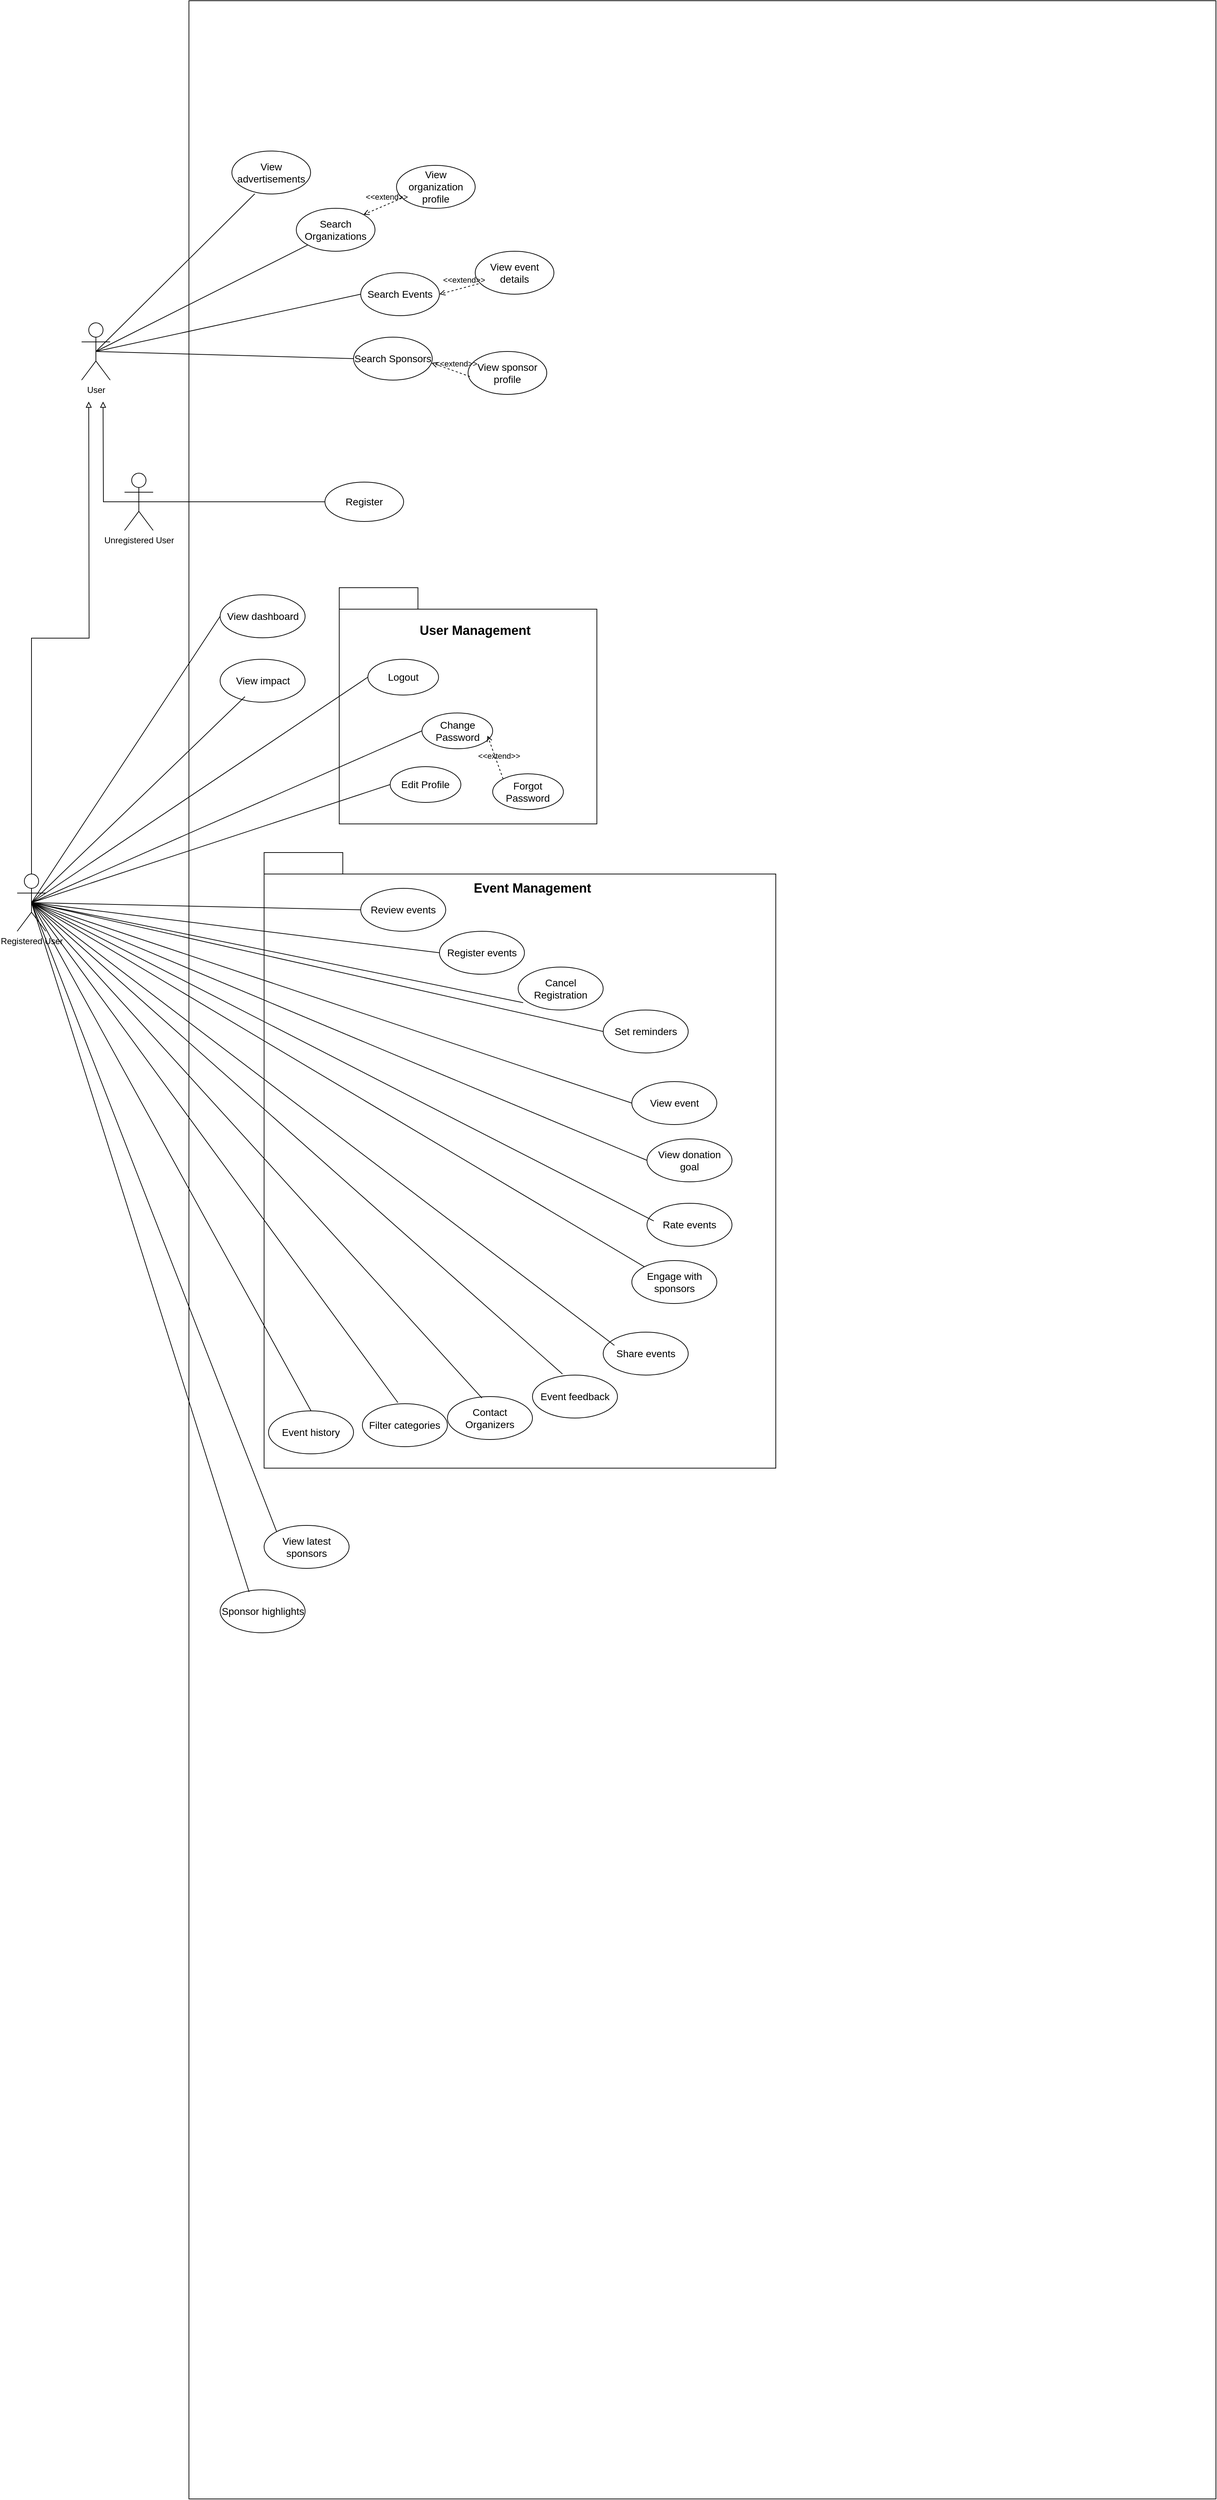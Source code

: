 <mxfile version="24.6.4" type="github">
  <diagram name="Page-1" id="Twm9W9HTtbM4XkpbnREE">
    <mxGraphModel dx="4097" dy="3383" grid="1" gridSize="10" guides="1" tooltips="1" connect="1" arrows="1" fold="1" page="1" pageScale="1" pageWidth="850" pageHeight="1100" math="0" shadow="0">
      <root>
        <mxCell id="0" />
        <mxCell id="1" parent="0" />
        <mxCell id="WttHLfRJtksVpFeQmQ0g-1" value="" style="rounded=0;whiteSpace=wrap;html=1;" vertex="1" parent="1">
          <mxGeometry x="920" y="-330" width="1435" height="3490" as="geometry" />
        </mxCell>
        <mxCell id="WttHLfRJtksVpFeQmQ0g-2" value="User" style="shape=umlActor;verticalLabelPosition=bottom;verticalAlign=top;html=1;outlineConnect=0;" vertex="1" parent="1">
          <mxGeometry x="770" y="120" width="40" height="80" as="geometry" />
        </mxCell>
        <mxCell id="WttHLfRJtksVpFeQmQ0g-6" style="edgeStyle=orthogonalEdgeStyle;rounded=0;orthogonalLoop=1;jettySize=auto;html=1;exitX=0.5;exitY=0.5;exitDx=0;exitDy=0;exitPerimeter=0;endArrow=block;endFill=0;" edge="1" parent="1" source="WttHLfRJtksVpFeQmQ0g-3">
          <mxGeometry relative="1" as="geometry">
            <mxPoint x="800" y="230" as="targetPoint" />
          </mxGeometry>
        </mxCell>
        <mxCell id="WttHLfRJtksVpFeQmQ0g-3" value="Unregistered User&lt;div&gt;&lt;br&gt;&lt;/div&gt;" style="shape=umlActor;verticalLabelPosition=bottom;verticalAlign=top;html=1;outlineConnect=0;" vertex="1" parent="1">
          <mxGeometry x="830" y="330" width="40" height="80" as="geometry" />
        </mxCell>
        <mxCell id="WttHLfRJtksVpFeQmQ0g-4" value="&lt;font style=&quot;font-size: 14px;&quot;&gt;Register&lt;/font&gt;" style="ellipse;whiteSpace=wrap;html=1;" vertex="1" parent="1">
          <mxGeometry x="1110" y="342.5" width="110" height="55" as="geometry" />
        </mxCell>
        <mxCell id="WttHLfRJtksVpFeQmQ0g-5" value="" style="endArrow=none;html=1;rounded=0;entryX=0;entryY=0.5;entryDx=0;entryDy=0;exitX=0.5;exitY=0.5;exitDx=0;exitDy=0;exitPerimeter=0;" edge="1" parent="1" source="WttHLfRJtksVpFeQmQ0g-3" target="WttHLfRJtksVpFeQmQ0g-4">
          <mxGeometry width="50" height="50" relative="1" as="geometry">
            <mxPoint x="930" y="440" as="sourcePoint" />
            <mxPoint x="1150" y="440" as="targetPoint" />
          </mxGeometry>
        </mxCell>
        <mxCell id="WttHLfRJtksVpFeQmQ0g-7" value="&lt;span style=&quot;font-size: 14px;&quot;&gt;Search Organizations&lt;/span&gt;" style="ellipse;whiteSpace=wrap;html=1;" vertex="1" parent="1">
          <mxGeometry x="1070" y="-40" width="110" height="60" as="geometry" />
        </mxCell>
        <mxCell id="WttHLfRJtksVpFeQmQ0g-8" value="&lt;span style=&quot;font-size: 14px;&quot;&gt;Search Events&lt;/span&gt;" style="ellipse;whiteSpace=wrap;html=1;" vertex="1" parent="1">
          <mxGeometry x="1160" y="50" width="110" height="60" as="geometry" />
        </mxCell>
        <mxCell id="WttHLfRJtksVpFeQmQ0g-9" value="&lt;span style=&quot;font-size: 14px;&quot;&gt;Search Sponsors&lt;/span&gt;" style="ellipse;whiteSpace=wrap;html=1;" vertex="1" parent="1">
          <mxGeometry x="1150" y="140" width="110" height="60" as="geometry" />
        </mxCell>
        <mxCell id="WttHLfRJtksVpFeQmQ0g-10" value="&lt;span style=&quot;font-size: 14px;&quot;&gt;View advertisements&lt;/span&gt;" style="ellipse;whiteSpace=wrap;html=1;" vertex="1" parent="1">
          <mxGeometry x="980" y="-120" width="110" height="60" as="geometry" />
        </mxCell>
        <mxCell id="WttHLfRJtksVpFeQmQ0g-11" value="&lt;span style=&quot;font-size: 14px;&quot;&gt;View event details&lt;/span&gt;" style="ellipse;whiteSpace=wrap;html=1;" vertex="1" parent="1">
          <mxGeometry x="1320" y="20" width="110" height="60" as="geometry" />
        </mxCell>
        <mxCell id="WttHLfRJtksVpFeQmQ0g-12" value="&lt;span style=&quot;font-size: 14px;&quot;&gt;View sponsor profile&lt;/span&gt;" style="ellipse;whiteSpace=wrap;html=1;" vertex="1" parent="1">
          <mxGeometry x="1310" y="160" width="110" height="60" as="geometry" />
        </mxCell>
        <mxCell id="WttHLfRJtksVpFeQmQ0g-13" value="&lt;span style=&quot;font-size: 14px;&quot;&gt;View organization profile&lt;/span&gt;" style="ellipse;whiteSpace=wrap;html=1;" vertex="1" parent="1">
          <mxGeometry x="1210" y="-100" width="110" height="60" as="geometry" />
        </mxCell>
        <mxCell id="WttHLfRJtksVpFeQmQ0g-14" value="" style="endArrow=none;html=1;rounded=0;entryX=0;entryY=0.5;entryDx=0;entryDy=0;exitX=0.5;exitY=0.5;exitDx=0;exitDy=0;exitPerimeter=0;" edge="1" parent="1" source="WttHLfRJtksVpFeQmQ0g-2" target="WttHLfRJtksVpFeQmQ0g-9">
          <mxGeometry width="50" height="50" relative="1" as="geometry">
            <mxPoint x="820" y="260" as="sourcePoint" />
            <mxPoint x="1080" y="260" as="targetPoint" />
          </mxGeometry>
        </mxCell>
        <mxCell id="WttHLfRJtksVpFeQmQ0g-15" value="" style="endArrow=none;html=1;rounded=0;entryX=0;entryY=0.5;entryDx=0;entryDy=0;exitX=0.5;exitY=0.5;exitDx=0;exitDy=0;exitPerimeter=0;" edge="1" parent="1" source="WttHLfRJtksVpFeQmQ0g-2" target="WttHLfRJtksVpFeQmQ0g-8">
          <mxGeometry width="50" height="50" relative="1" as="geometry">
            <mxPoint x="760" y="80" as="sourcePoint" />
            <mxPoint x="1120" y="90" as="targetPoint" />
          </mxGeometry>
        </mxCell>
        <mxCell id="WttHLfRJtksVpFeQmQ0g-16" value="" style="endArrow=none;html=1;rounded=0;entryX=0;entryY=1;entryDx=0;entryDy=0;exitX=0.5;exitY=0.5;exitDx=0;exitDy=0;exitPerimeter=0;" edge="1" parent="1" source="WttHLfRJtksVpFeQmQ0g-2" target="WttHLfRJtksVpFeQmQ0g-7">
          <mxGeometry width="50" height="50" relative="1" as="geometry">
            <mxPoint x="460" y="60" as="sourcePoint" />
            <mxPoint x="830" y="-20" as="targetPoint" />
          </mxGeometry>
        </mxCell>
        <mxCell id="WttHLfRJtksVpFeQmQ0g-17" value="" style="endArrow=none;html=1;rounded=0;entryX=0.291;entryY=0.996;entryDx=0;entryDy=0;exitX=0.5;exitY=0.5;exitDx=0;exitDy=0;exitPerimeter=0;entryPerimeter=0;" edge="1" parent="1" source="WttHLfRJtksVpFeQmQ0g-2" target="WttHLfRJtksVpFeQmQ0g-10">
          <mxGeometry width="50" height="50" relative="1" as="geometry">
            <mxPoint x="470" y="89" as="sourcePoint" />
            <mxPoint x="766" y="-60" as="targetPoint" />
          </mxGeometry>
        </mxCell>
        <mxCell id="WttHLfRJtksVpFeQmQ0g-18" value="&amp;lt;&amp;lt;extend&amp;gt;&amp;gt;" style="html=1;verticalAlign=bottom;labelBackgroundColor=none;endArrow=open;endFill=0;dashed=1;rounded=0;exitX=0.023;exitY=0.583;exitDx=0;exitDy=0;entryX=0.991;entryY=0.6;entryDx=0;entryDy=0;entryPerimeter=0;exitPerimeter=0;" edge="1" parent="1" source="WttHLfRJtksVpFeQmQ0g-12" target="WttHLfRJtksVpFeQmQ0g-9">
          <mxGeometry x="-0.264" y="-2" width="160" relative="1" as="geometry">
            <mxPoint x="1220" y="310" as="sourcePoint" />
            <mxPoint x="1198" y="250" as="targetPoint" />
            <mxPoint as="offset" />
          </mxGeometry>
        </mxCell>
        <mxCell id="WttHLfRJtksVpFeQmQ0g-19" value="&amp;lt;&amp;lt;extend&amp;gt;&amp;gt;" style="html=1;verticalAlign=bottom;labelBackgroundColor=none;endArrow=open;endFill=0;dashed=1;rounded=0;exitX=0.041;exitY=0.758;exitDx=0;exitDy=0;entryX=1;entryY=0.5;entryDx=0;entryDy=0;exitPerimeter=0;" edge="1" parent="1" source="WttHLfRJtksVpFeQmQ0g-11" target="WttHLfRJtksVpFeQmQ0g-8">
          <mxGeometry x="-0.264" y="-2" width="160" relative="1" as="geometry">
            <mxPoint x="1329" y="139" as="sourcePoint" />
            <mxPoint x="1275" y="120" as="targetPoint" />
            <mxPoint as="offset" />
          </mxGeometry>
        </mxCell>
        <mxCell id="WttHLfRJtksVpFeQmQ0g-20" value="&amp;lt;&amp;lt;extend&amp;gt;&amp;gt;" style="html=1;verticalAlign=bottom;labelBackgroundColor=none;endArrow=open;endFill=0;dashed=1;rounded=0;exitX=0.064;exitY=0.767;exitDx=0;exitDy=0;entryX=1;entryY=0;entryDx=0;entryDy=0;exitPerimeter=0;" edge="1" parent="1" source="WttHLfRJtksVpFeQmQ0g-13" target="WttHLfRJtksVpFeQmQ0g-7">
          <mxGeometry x="-0.264" y="-2" width="160" relative="1" as="geometry">
            <mxPoint x="1255" y="20" as="sourcePoint" />
            <mxPoint x="1200" y="35" as="targetPoint" />
            <mxPoint as="offset" />
          </mxGeometry>
        </mxCell>
        <mxCell id="WttHLfRJtksVpFeQmQ0g-22" style="edgeStyle=orthogonalEdgeStyle;rounded=0;orthogonalLoop=1;jettySize=auto;html=1;exitX=0.5;exitY=0;exitDx=0;exitDy=0;exitPerimeter=0;endArrow=block;endFill=0;" edge="1" parent="1" source="WttHLfRJtksVpFeQmQ0g-21">
          <mxGeometry relative="1" as="geometry">
            <mxPoint x="780" y="230" as="targetPoint" />
          </mxGeometry>
        </mxCell>
        <mxCell id="WttHLfRJtksVpFeQmQ0g-21" value="&lt;div&gt;Registered User&lt;/div&gt;" style="shape=umlActor;verticalLabelPosition=bottom;verticalAlign=top;html=1;outlineConnect=0;" vertex="1" parent="1">
          <mxGeometry x="680" y="890" width="40" height="80" as="geometry" />
        </mxCell>
        <mxCell id="WttHLfRJtksVpFeQmQ0g-23" value="" style="shape=folder;fontStyle=1;tabWidth=110;tabHeight=30;tabPosition=left;html=1;boundedLbl=1;labelInHeader=1;container=0;collapsible=0;whiteSpace=wrap;" vertex="1" parent="1">
          <mxGeometry x="1130" y="490" width="360" height="330" as="geometry" />
        </mxCell>
        <mxCell id="WttHLfRJtksVpFeQmQ0g-24" value="&lt;b style=&quot;font-size: 18px;&quot;&gt;User Management&lt;/b&gt;" style="html=1;strokeColor=none;resizeWidth=1;resizeHeight=1;fillColor=none;part=1;connectable=0;allowArrows=0;deletable=0;whiteSpace=wrap;" vertex="1" parent="1">
          <mxGeometry x="1070" y="520" width="500" as="geometry">
            <mxPoint y="30" as="offset" />
          </mxGeometry>
        </mxCell>
        <mxCell id="WttHLfRJtksVpFeQmQ0g-25" value="&lt;font style=&quot;font-size: 14px;&quot;&gt;Logout&lt;/font&gt;" style="ellipse;whiteSpace=wrap;html=1;" vertex="1" parent="1">
          <mxGeometry x="1170.004" y="590" width="98.814" height="50" as="geometry" />
        </mxCell>
        <mxCell id="WttHLfRJtksVpFeQmQ0g-26" value="&lt;font style=&quot;font-size: 14px;&quot;&gt;Change Password&lt;/font&gt;" style="ellipse;whiteSpace=wrap;html=1;" vertex="1" parent="1">
          <mxGeometry x="1245.591" y="664.998" width="98.814" height="50" as="geometry" />
        </mxCell>
        <mxCell id="WttHLfRJtksVpFeQmQ0g-27" value="&lt;font style=&quot;font-size: 14px;&quot;&gt;Edit Profile&lt;/font&gt;" style="ellipse;whiteSpace=wrap;html=1;" vertex="1" parent="1">
          <mxGeometry x="1201.184" y="739.998" width="98.814" height="50" as="geometry" />
        </mxCell>
        <mxCell id="WttHLfRJtksVpFeQmQ0g-28" value="&lt;font style=&quot;font-size: 14px;&quot;&gt;Forgot Password&lt;/font&gt;" style="ellipse;whiteSpace=wrap;html=1;" vertex="1" parent="1">
          <mxGeometry x="1344.406" y="749.995" width="98.814" height="50" as="geometry" />
        </mxCell>
        <mxCell id="WttHLfRJtksVpFeQmQ0g-29" value="&amp;lt;&amp;lt;extend&amp;gt;&amp;gt;" style="html=1;verticalAlign=bottom;labelBackgroundColor=none;endArrow=open;endFill=0;dashed=1;rounded=0;exitX=0;exitY=0;exitDx=0;exitDy=0;entryX=0.927;entryY=0.634;entryDx=0;entryDy=0;entryPerimeter=0;" edge="1" parent="1" source="WttHLfRJtksVpFeQmQ0g-28" target="WttHLfRJtksVpFeQmQ0g-26">
          <mxGeometry x="-0.264" y="-2" width="160" relative="1" as="geometry">
            <mxPoint x="1960" y="680" as="sourcePoint" />
            <mxPoint x="1760" y="410" as="targetPoint" />
            <mxPoint as="offset" />
          </mxGeometry>
        </mxCell>
        <mxCell id="WttHLfRJtksVpFeQmQ0g-30" value="" style="endArrow=none;html=1;rounded=0;entryX=0;entryY=0.5;entryDx=0;entryDy=0;exitX=0.5;exitY=0.5;exitDx=0;exitDy=0;exitPerimeter=0;" edge="1" parent="1" source="WttHLfRJtksVpFeQmQ0g-21" target="WttHLfRJtksVpFeQmQ0g-25">
          <mxGeometry width="50" height="50" relative="1" as="geometry">
            <mxPoint x="780" y="520" as="sourcePoint" />
            <mxPoint x="1040" y="520" as="targetPoint" />
          </mxGeometry>
        </mxCell>
        <mxCell id="WttHLfRJtksVpFeQmQ0g-31" value="" style="endArrow=none;html=1;rounded=0;entryX=0;entryY=0.5;entryDx=0;entryDy=0;exitX=0.5;exitY=0.5;exitDx=0;exitDy=0;exitPerimeter=0;" edge="1" parent="1" source="WttHLfRJtksVpFeQmQ0g-21" target="WttHLfRJtksVpFeQmQ0g-26">
          <mxGeometry width="50" height="50" relative="1" as="geometry">
            <mxPoint x="600" y="690" as="sourcePoint" />
            <mxPoint x="1070" y="755" as="targetPoint" />
          </mxGeometry>
        </mxCell>
        <mxCell id="WttHLfRJtksVpFeQmQ0g-32" value="" style="endArrow=none;html=1;rounded=0;entryX=0;entryY=0.5;entryDx=0;entryDy=0;exitX=0.5;exitY=0.5;exitDx=0;exitDy=0;exitPerimeter=0;" edge="1" parent="1" source="WttHLfRJtksVpFeQmQ0g-21" target="WttHLfRJtksVpFeQmQ0g-27">
          <mxGeometry width="50" height="50" relative="1" as="geometry">
            <mxPoint x="517" y="665" as="sourcePoint" />
            <mxPoint x="1063" y="805" as="targetPoint" />
          </mxGeometry>
        </mxCell>
        <mxCell id="WttHLfRJtksVpFeQmQ0g-36" value="&lt;font style=&quot;font-size: 14px;&quot;&gt;View dashboard&lt;/font&gt;" style="ellipse;whiteSpace=wrap;html=1;" vertex="1" parent="1">
          <mxGeometry x="963.54" y="500" width="118.82" height="60" as="geometry" />
        </mxCell>
        <mxCell id="WttHLfRJtksVpFeQmQ0g-50" value="" style="shape=folder;fontStyle=1;tabWidth=110;tabHeight=30;tabPosition=left;html=1;boundedLbl=1;labelInHeader=1;container=0;collapsible=0;whiteSpace=wrap;" vertex="1" parent="1">
          <mxGeometry x="1025" y="860" width="715" height="860" as="geometry" />
        </mxCell>
        <mxCell id="WttHLfRJtksVpFeQmQ0g-33" value="&lt;font style=&quot;font-size: 14px;&quot;&gt;Set reminders&lt;/font&gt;" style="ellipse;whiteSpace=wrap;html=1;" vertex="1" parent="1">
          <mxGeometry x="1498.82" y="1080" width="118.82" height="60" as="geometry" />
        </mxCell>
        <mxCell id="WttHLfRJtksVpFeQmQ0g-34" value="&lt;font style=&quot;font-size: 14px;&quot;&gt;Register events&lt;/font&gt;" style="ellipse;whiteSpace=wrap;html=1;" vertex="1" parent="1">
          <mxGeometry x="1270" y="970" width="118.82" height="60" as="geometry" />
        </mxCell>
        <mxCell id="WttHLfRJtksVpFeQmQ0g-35" value="&lt;font style=&quot;font-size: 14px;&quot;&gt;Cancel Registration&lt;/font&gt;" style="ellipse;whiteSpace=wrap;html=1;" vertex="1" parent="1">
          <mxGeometry x="1380" y="1020" width="118.82" height="60" as="geometry" />
        </mxCell>
        <mxCell id="WttHLfRJtksVpFeQmQ0g-37" value="&lt;font style=&quot;font-size: 14px;&quot;&gt;Filter categories&lt;/font&gt;" style="ellipse;whiteSpace=wrap;html=1;" vertex="1" parent="1">
          <mxGeometry x="1162.36" y="1630" width="118.82" height="60" as="geometry" />
        </mxCell>
        <mxCell id="WttHLfRJtksVpFeQmQ0g-38" value="&lt;font style=&quot;font-size: 14px;&quot;&gt;Rate events&lt;/font&gt;" style="ellipse;whiteSpace=wrap;html=1;" vertex="1" parent="1">
          <mxGeometry x="1560.0" y="1350" width="118.82" height="60" as="geometry" />
        </mxCell>
        <mxCell id="WttHLfRJtksVpFeQmQ0g-39" value="&lt;font style=&quot;font-size: 14px;&quot;&gt;Review events&lt;/font&gt;" style="ellipse;whiteSpace=wrap;html=1;" vertex="1" parent="1">
          <mxGeometry x="1160.0" y="910" width="118.82" height="60" as="geometry" />
        </mxCell>
        <mxCell id="WttHLfRJtksVpFeQmQ0g-40" value="&lt;font style=&quot;font-size: 14px;&quot;&gt;Share events&lt;/font&gt;" style="ellipse;whiteSpace=wrap;html=1;" vertex="1" parent="1">
          <mxGeometry x="1498.82" y="1530" width="118.82" height="60" as="geometry" />
        </mxCell>
        <mxCell id="WttHLfRJtksVpFeQmQ0g-41" value="&lt;font style=&quot;font-size: 14px;&quot;&gt;Contact Organizers&lt;/font&gt;" style="ellipse;whiteSpace=wrap;html=1;" vertex="1" parent="1">
          <mxGeometry x="1281.18" y="1620" width="118.82" height="60" as="geometry" />
        </mxCell>
        <mxCell id="WttHLfRJtksVpFeQmQ0g-42" value="&lt;font style=&quot;font-size: 14px;&quot;&gt;View impact&lt;/font&gt;" style="ellipse;whiteSpace=wrap;html=1;" vertex="1" parent="1">
          <mxGeometry x="963.54" y="590" width="118.82" height="60" as="geometry" />
        </mxCell>
        <mxCell id="WttHLfRJtksVpFeQmQ0g-43" value="&lt;font style=&quot;font-size: 14px;&quot;&gt;View event&lt;/font&gt;" style="ellipse;whiteSpace=wrap;html=1;" vertex="1" parent="1">
          <mxGeometry x="1538.82" y="1180" width="118.82" height="60" as="geometry" />
        </mxCell>
        <mxCell id="WttHLfRJtksVpFeQmQ0g-44" value="&lt;font style=&quot;font-size: 14px;&quot;&gt;View donation goal&lt;/font&gt;" style="ellipse;whiteSpace=wrap;html=1;" vertex="1" parent="1">
          <mxGeometry x="1560.0" y="1260" width="118.82" height="60" as="geometry" />
        </mxCell>
        <mxCell id="WttHLfRJtksVpFeQmQ0g-47" value="&lt;font style=&quot;font-size: 14px;&quot;&gt;Engage with sponsors&lt;/font&gt;" style="ellipse;whiteSpace=wrap;html=1;" vertex="1" parent="1">
          <mxGeometry x="1538.82" y="1430" width="118.82" height="60" as="geometry" />
        </mxCell>
        <mxCell id="WttHLfRJtksVpFeQmQ0g-48" value="&lt;font style=&quot;font-size: 14px;&quot;&gt;Event history&lt;/font&gt;" style="ellipse;whiteSpace=wrap;html=1;" vertex="1" parent="1">
          <mxGeometry x="1031.18" y="1640" width="118.82" height="60" as="geometry" />
        </mxCell>
        <mxCell id="WttHLfRJtksVpFeQmQ0g-49" value="&lt;font style=&quot;font-size: 14px;&quot;&gt;Event feedback&lt;/font&gt;" style="ellipse;whiteSpace=wrap;html=1;" vertex="1" parent="1">
          <mxGeometry x="1400.0" y="1590" width="118.82" height="60" as="geometry" />
        </mxCell>
        <mxCell id="WttHLfRJtksVpFeQmQ0g-45" value="&lt;font style=&quot;font-size: 14px;&quot;&gt;View latest sponsors&lt;/font&gt;" style="ellipse;whiteSpace=wrap;html=1;" vertex="1" parent="1">
          <mxGeometry x="1025.0" y="1800" width="118.82" height="60" as="geometry" />
        </mxCell>
        <mxCell id="WttHLfRJtksVpFeQmQ0g-46" value="&lt;font style=&quot;font-size: 14px;&quot;&gt;Sponsor highlights&lt;/font&gt;" style="ellipse;whiteSpace=wrap;html=1;" vertex="1" parent="1">
          <mxGeometry x="963.54" y="1890" width="118.82" height="60" as="geometry" />
        </mxCell>
        <mxCell id="WttHLfRJtksVpFeQmQ0g-51" value="&lt;b style=&quot;font-size: 18px;&quot;&gt;Event Management&lt;/b&gt;" style="html=1;strokeColor=none;resizeWidth=1;resizeHeight=1;fillColor=none;part=1;connectable=0;allowArrows=0;deletable=0;whiteSpace=wrap;" vertex="1" parent="1">
          <mxGeometry x="1150" y="880" width="500" as="geometry">
            <mxPoint y="30" as="offset" />
          </mxGeometry>
        </mxCell>
        <mxCell id="WttHLfRJtksVpFeQmQ0g-52" value="" style="endArrow=none;html=1;rounded=0;entryX=0;entryY=0.5;entryDx=0;entryDy=0;exitX=0.5;exitY=0.5;exitDx=0;exitDy=0;exitPerimeter=0;" edge="1" parent="1" source="WttHLfRJtksVpFeQmQ0g-21" target="WttHLfRJtksVpFeQmQ0g-36">
          <mxGeometry width="50" height="50" relative="1" as="geometry">
            <mxPoint x="240" y="1005" as="sourcePoint" />
            <mxPoint x="710" y="690" as="targetPoint" />
          </mxGeometry>
        </mxCell>
        <mxCell id="WttHLfRJtksVpFeQmQ0g-53" value="" style="endArrow=none;html=1;rounded=0;entryX=0.292;entryY=0.871;entryDx=0;entryDy=0;exitX=0.5;exitY=0.5;exitDx=0;exitDy=0;exitPerimeter=0;entryPerimeter=0;" edge="1" parent="1" source="WttHLfRJtksVpFeQmQ0g-21" target="WttHLfRJtksVpFeQmQ0g-42">
          <mxGeometry width="50" height="50" relative="1" as="geometry">
            <mxPoint x="699.54" y="1030" as="sourcePoint" />
            <mxPoint x="963.54" y="630" as="targetPoint" />
          </mxGeometry>
        </mxCell>
        <mxCell id="WttHLfRJtksVpFeQmQ0g-54" value="" style="endArrow=none;html=1;rounded=0;entryX=0;entryY=0.5;entryDx=0;entryDy=0;exitX=0.5;exitY=0.5;exitDx=0;exitDy=0;exitPerimeter=0;" edge="1" parent="1" source="WttHLfRJtksVpFeQmQ0g-21" target="WttHLfRJtksVpFeQmQ0g-39">
          <mxGeometry width="50" height="50" relative="1" as="geometry">
            <mxPoint x="640" y="1298" as="sourcePoint" />
            <mxPoint x="938" y="1010" as="targetPoint" />
          </mxGeometry>
        </mxCell>
        <mxCell id="WttHLfRJtksVpFeQmQ0g-55" value="" style="endArrow=none;html=1;rounded=0;entryX=0;entryY=0.5;entryDx=0;entryDy=0;exitX=0.5;exitY=0.5;exitDx=0;exitDy=0;exitPerimeter=0;" edge="1" parent="1" source="WttHLfRJtksVpFeQmQ0g-21" target="WttHLfRJtksVpFeQmQ0g-34">
          <mxGeometry width="50" height="50" relative="1" as="geometry">
            <mxPoint x="680" y="1050" as="sourcePoint" />
            <mxPoint x="1140" y="1060" as="targetPoint" />
          </mxGeometry>
        </mxCell>
        <mxCell id="WttHLfRJtksVpFeQmQ0g-56" value="" style="endArrow=none;html=1;rounded=0;entryX=0.059;entryY=0.829;entryDx=0;entryDy=0;exitX=0.5;exitY=0.5;exitDx=0;exitDy=0;exitPerimeter=0;entryPerimeter=0;" edge="1" parent="1" source="WttHLfRJtksVpFeQmQ0g-21" target="WttHLfRJtksVpFeQmQ0g-35">
          <mxGeometry width="50" height="50" relative="1" as="geometry">
            <mxPoint x="680" y="1050" as="sourcePoint" />
            <mxPoint x="1250" y="1120" as="targetPoint" />
          </mxGeometry>
        </mxCell>
        <mxCell id="WttHLfRJtksVpFeQmQ0g-57" value="" style="endArrow=none;html=1;rounded=0;entryX=0;entryY=0.5;entryDx=0;entryDy=0;exitX=0.5;exitY=0.5;exitDx=0;exitDy=0;exitPerimeter=0;" edge="1" parent="1" source="WttHLfRJtksVpFeQmQ0g-21" target="WttHLfRJtksVpFeQmQ0g-33">
          <mxGeometry width="50" height="50" relative="1" as="geometry">
            <mxPoint x="670" y="1050" as="sourcePoint" />
            <mxPoint x="1357" y="1190" as="targetPoint" />
          </mxGeometry>
        </mxCell>
        <mxCell id="WttHLfRJtksVpFeQmQ0g-58" value="" style="endArrow=none;html=1;rounded=0;entryX=0;entryY=0.5;entryDx=0;entryDy=0;exitX=0.5;exitY=0.5;exitDx=0;exitDy=0;exitPerimeter=0;" edge="1" parent="1" source="WttHLfRJtksVpFeQmQ0g-21" target="WttHLfRJtksVpFeQmQ0g-43">
          <mxGeometry width="50" height="50" relative="1" as="geometry">
            <mxPoint x="670" y="1040" as="sourcePoint" />
            <mxPoint x="1469" y="1220" as="targetPoint" />
          </mxGeometry>
        </mxCell>
        <mxCell id="WttHLfRJtksVpFeQmQ0g-59" value="" style="endArrow=none;html=1;rounded=0;entryX=0;entryY=0.5;entryDx=0;entryDy=0;exitX=0.5;exitY=0.5;exitDx=0;exitDy=0;exitPerimeter=0;" edge="1" parent="1" source="WttHLfRJtksVpFeQmQ0g-21" target="WttHLfRJtksVpFeQmQ0g-44">
          <mxGeometry width="50" height="50" relative="1" as="geometry">
            <mxPoint x="620" y="1060" as="sourcePoint" />
            <mxPoint x="1459" y="1340" as="targetPoint" />
          </mxGeometry>
        </mxCell>
        <mxCell id="WttHLfRJtksVpFeQmQ0g-60" value="" style="endArrow=none;html=1;rounded=0;entryX=0.08;entryY=0.412;entryDx=0;entryDy=0;exitX=0.5;exitY=0.5;exitDx=0;exitDy=0;exitPerimeter=0;entryPerimeter=0;" edge="1" parent="1" source="WttHLfRJtksVpFeQmQ0g-21" target="WttHLfRJtksVpFeQmQ0g-38">
          <mxGeometry width="50" height="50" relative="1" as="geometry">
            <mxPoint x="638.82" y="1040" as="sourcePoint" />
            <mxPoint x="1498.82" y="1400" as="targetPoint" />
          </mxGeometry>
        </mxCell>
        <mxCell id="WttHLfRJtksVpFeQmQ0g-61" value="" style="endArrow=none;html=1;rounded=0;entryX=0;entryY=0;entryDx=0;entryDy=0;exitX=0.5;exitY=0.5;exitDx=0;exitDy=0;exitPerimeter=0;" edge="1" parent="1" source="WttHLfRJtksVpFeQmQ0g-21" target="WttHLfRJtksVpFeQmQ0g-47">
          <mxGeometry width="50" height="50" relative="1" as="geometry">
            <mxPoint x="573.22" y="1020" as="sourcePoint" />
            <mxPoint x="1443.22" y="1465" as="targetPoint" />
          </mxGeometry>
        </mxCell>
        <mxCell id="WttHLfRJtksVpFeQmQ0g-62" value="" style="endArrow=none;html=1;rounded=0;entryX=0.132;entryY=0.308;entryDx=0;entryDy=0;exitX=0.5;exitY=0.5;exitDx=0;exitDy=0;exitPerimeter=0;entryPerimeter=0;" edge="1" parent="1" source="WttHLfRJtksVpFeQmQ0g-21" target="WttHLfRJtksVpFeQmQ0g-40">
          <mxGeometry width="50" height="50" relative="1" as="geometry">
            <mxPoint x="510" y="1000" as="sourcePoint" />
            <mxPoint x="1366" y="1509" as="targetPoint" />
          </mxGeometry>
        </mxCell>
        <mxCell id="WttHLfRJtksVpFeQmQ0g-63" value="" style="endArrow=none;html=1;rounded=0;entryX=0.353;entryY=-0.025;entryDx=0;entryDy=0;exitX=0.5;exitY=0.5;exitDx=0;exitDy=0;exitPerimeter=0;entryPerimeter=0;" edge="1" parent="1" source="WttHLfRJtksVpFeQmQ0g-21" target="WttHLfRJtksVpFeQmQ0g-49">
          <mxGeometry width="50" height="50" relative="1" as="geometry">
            <mxPoint x="550" y="981" as="sourcePoint" />
            <mxPoint x="1365" y="1599" as="targetPoint" />
          </mxGeometry>
        </mxCell>
        <mxCell id="WttHLfRJtksVpFeQmQ0g-64" value="" style="endArrow=none;html=1;rounded=0;entryX=0.407;entryY=0.037;entryDx=0;entryDy=0;exitX=0.5;exitY=0.5;exitDx=0;exitDy=0;exitPerimeter=0;entryPerimeter=0;" edge="1" parent="1" source="WttHLfRJtksVpFeQmQ0g-21" target="WttHLfRJtksVpFeQmQ0g-41">
          <mxGeometry width="50" height="50" relative="1" as="geometry">
            <mxPoint x="490" y="981" as="sourcePoint" />
            <mxPoint x="1232" y="1640" as="targetPoint" />
          </mxGeometry>
        </mxCell>
        <mxCell id="WttHLfRJtksVpFeQmQ0g-65" value="" style="endArrow=none;html=1;rounded=0;entryX=0.418;entryY=-0.025;entryDx=0;entryDy=0;exitX=0.5;exitY=0.5;exitDx=0;exitDy=0;exitPerimeter=0;entryPerimeter=0;" edge="1" parent="1" source="WttHLfRJtksVpFeQmQ0g-21" target="WttHLfRJtksVpFeQmQ0g-37">
          <mxGeometry width="50" height="50" relative="1" as="geometry">
            <mxPoint x="520" y="958" as="sourcePoint" />
            <mxPoint x="1150" y="1650" as="targetPoint" />
          </mxGeometry>
        </mxCell>
        <mxCell id="WttHLfRJtksVpFeQmQ0g-66" value="" style="endArrow=none;html=1;rounded=0;entryX=0.5;entryY=0;entryDx=0;entryDy=0;exitX=0.5;exitY=0.5;exitDx=0;exitDy=0;exitPerimeter=0;" edge="1" parent="1" source="WttHLfRJtksVpFeQmQ0g-21" target="WttHLfRJtksVpFeQmQ0g-48">
          <mxGeometry width="50" height="50" relative="1" as="geometry">
            <mxPoint x="330" y="900" as="sourcePoint" />
            <mxPoint x="842" y="1599" as="targetPoint" />
          </mxGeometry>
        </mxCell>
        <mxCell id="WttHLfRJtksVpFeQmQ0g-67" value="" style="endArrow=none;html=1;rounded=0;entryX=0;entryY=0;entryDx=0;entryDy=0;exitX=0.5;exitY=0.5;exitDx=0;exitDy=0;exitPerimeter=0;" edge="1" parent="1" source="WttHLfRJtksVpFeQmQ0g-21" target="WttHLfRJtksVpFeQmQ0g-45">
          <mxGeometry width="50" height="50" relative="1" as="geometry">
            <mxPoint x="310" y="1020" as="sourcePoint" />
            <mxPoint x="701" y="1730" as="targetPoint" />
          </mxGeometry>
        </mxCell>
        <mxCell id="WttHLfRJtksVpFeQmQ0g-68" value="" style="endArrow=none;html=1;rounded=0;entryX=0.341;entryY=0.05;entryDx=0;entryDy=0;exitX=0.5;exitY=0.5;exitDx=0;exitDy=0;exitPerimeter=0;entryPerimeter=0;" edge="1" parent="1" source="WttHLfRJtksVpFeQmQ0g-21" target="WttHLfRJtksVpFeQmQ0g-46">
          <mxGeometry width="50" height="50" relative="1" as="geometry">
            <mxPoint x="480" y="1020" as="sourcePoint" />
            <mxPoint x="823" y="1899" as="targetPoint" />
          </mxGeometry>
        </mxCell>
      </root>
    </mxGraphModel>
  </diagram>
</mxfile>
